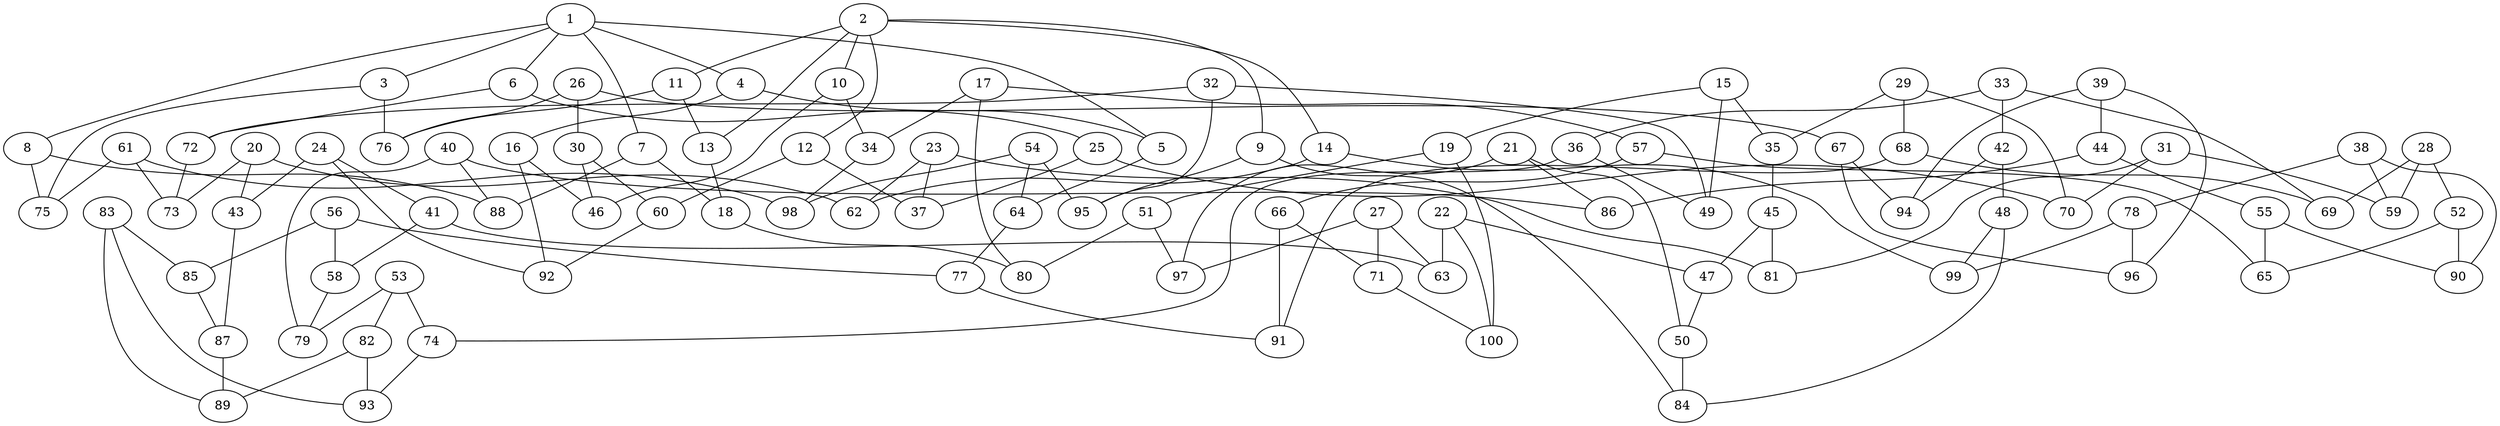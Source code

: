 graph G {
40 -- 88;
7 -- 88;
17 -- 34;
41 -- 58;
48 -- 99;
41 -- 63;
32 -- 95;
8 -- 75;
24 -- 92;
26 -- 30;
33 -- 69;
66 -- 71;
42 -- 48;
2 -- 9;
82 -- 89;
2 -- 10;
17 -- 57;
2 -- 11;
2 -- 12;
2 -- 13;
82 -- 93;
2 -- 14;
16 -- 92;
25 -- 70;
8 -- 88;
74 -- 93;
58 -- 79;
10 -- 34;
66 -- 91;
17 -- 80;
11 -- 13;
50 -- 84;
83 -- 85;
10 -- 46;
83 -- 89;
26 -- 67;
35 -- 45;
83 -- 93;
9 -- 84;
26 -- 76;
42 -- 94;
9 -- 95;
67 -- 94;
51 -- 80;
67 -- 96;
18 -- 80;
19 -- 51;
34 -- 98;
4 -- 5;
68 -- 69;
27 -- 63;
44 -- 55;
4 -- 16;
27 -- 71;
43 -- 87;
36 -- 49;
52 -- 65;
51 -- 97;
20 -- 43;
68 -- 91;
28 -- 52;
12 -- 37;
28 -- 59;
60 -- 92;
11 -- 76;
45 -- 47;
85 -- 87;
13 -- 18;
27 -- 97;
29 -- 35;
36 -- 74;
52 -- 90;
3 -- 75;
3 -- 76;
28 -- 69;
20 -- 62;
44 -- 86;
61 -- 73;
61 -- 75;
77 -- 91;
12 -- 60;
19 -- 100;
20 -- 73;
53 -- 74;
53 -- 79;
21 -- 50;
53 -- 82;
45 -- 81;
61 -- 98;
29 -- 68;
29 -- 70;
54 -- 64;
30 -- 46;
78 -- 96;
6 -- 25;
38 -- 59;
78 -- 99;
22 -- 47;
5 -- 64;
30 -- 60;
21 -- 86;
87 -- 89;
47 -- 50;
15 -- 19;
39 -- 44;
38 -- 78;
22 -- 63;
54 -- 95;
55 -- 65;
7 -- 18;
21 -- 97;
54 -- 98;
23 -- 37;
14 -- 62;
15 -- 35;
38 -- 90;
31 -- 59;
71 -- 100;
72 -- 73;
6 -- 72;
15 -- 49;
56 -- 58;
55 -- 90;
23 -- 62;
31 -- 70;
64 -- 77;
22 -- 100;
24 -- 41;
32 -- 49;
31 -- 81;
24 -- 43;
14 -- 99;
56 -- 77;
39 -- 94;
39 -- 96;
23 -- 81;
56 -- 85;
16 -- 46;
1 -- 3;
1 -- 4;
33 -- 36;
1 -- 5;
48 -- 84;
1 -- 6;
1 -- 7;
1 -- 8;
40 -- 79;
32 -- 72;
57 -- 65;
33 -- 42;
57 -- 66;
25 -- 37;
40 -- 86;
}
